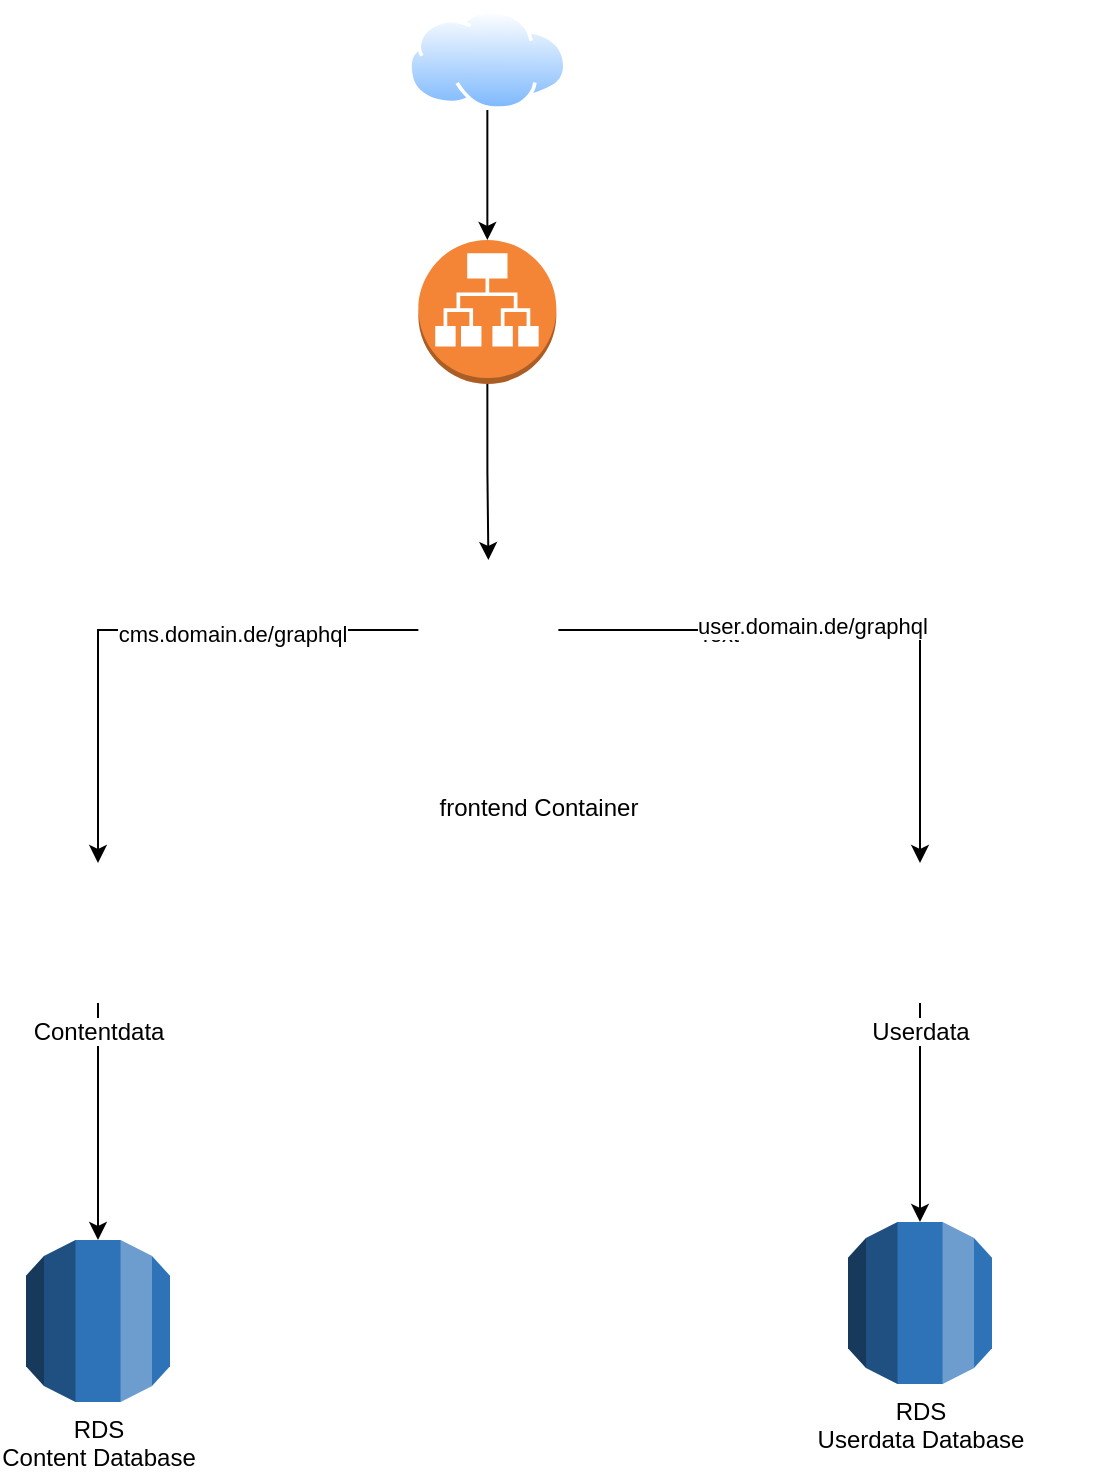 <mxfile version="14.6.13" type="github">
  <diagram id="qbq8Te8321AZCy-N6jcK" name="Page-1">
    <mxGraphModel dx="1422" dy="711" grid="1" gridSize="10" guides="1" tooltips="1" connect="1" arrows="1" fold="1" page="1" pageScale="1" pageWidth="850" pageHeight="1100" math="0" shadow="0">
      <root>
        <mxCell id="0" />
        <mxCell id="1" parent="0" />
        <mxCell id="NCtLaqPGzu9Vtqwdy5KU-5" style="edgeStyle=orthogonalEdgeStyle;rounded=0;orthogonalLoop=1;jettySize=auto;html=1;exitX=0.5;exitY=1;exitDx=0;exitDy=0;" edge="1" parent="1" source="NCtLaqPGzu9Vtqwdy5KU-1" target="NCtLaqPGzu9Vtqwdy5KU-3">
          <mxGeometry relative="1" as="geometry" />
        </mxCell>
        <mxCell id="NCtLaqPGzu9Vtqwdy5KU-1" value="" style="aspect=fixed;perimeter=ellipsePerimeter;html=1;align=center;shadow=0;dashed=0;spacingTop=3;image;image=img/lib/active_directory/internet_cloud.svg;" vertex="1" parent="1">
          <mxGeometry x="370" y="95" width="79.36" height="50" as="geometry" />
        </mxCell>
        <mxCell id="NCtLaqPGzu9Vtqwdy5KU-2" value="" style="shape=image;html=1;verticalAlign=top;verticalLabelPosition=bottom;labelBackgroundColor=#ffffff;imageAspect=0;aspect=fixed;image=https://cdn1.iconfinder.com/data/icons/user-pictures/100/male3-128.png" vertex="1" parent="1">
          <mxGeometry x="300" y="90" width="60" height="60" as="geometry" />
        </mxCell>
        <mxCell id="NCtLaqPGzu9Vtqwdy5KU-7" style="edgeStyle=orthogonalEdgeStyle;rounded=0;orthogonalLoop=1;jettySize=auto;html=1;exitX=0.5;exitY=1;exitDx=0;exitDy=0;exitPerimeter=0;" edge="1" parent="1" source="NCtLaqPGzu9Vtqwdy5KU-3" target="NCtLaqPGzu9Vtqwdy5KU-6">
          <mxGeometry relative="1" as="geometry" />
        </mxCell>
        <mxCell id="NCtLaqPGzu9Vtqwdy5KU-3" value="" style="outlineConnect=0;dashed=0;verticalLabelPosition=bottom;verticalAlign=top;align=center;html=1;shape=mxgraph.aws3.application_load_balancer;fillColor=#F58536;gradientColor=none;" vertex="1" parent="1">
          <mxGeometry x="375.18" y="210" width="69" height="72" as="geometry" />
        </mxCell>
        <mxCell id="NCtLaqPGzu9Vtqwdy5KU-9" value="" style="edgeStyle=orthogonalEdgeStyle;rounded=0;orthogonalLoop=1;jettySize=auto;html=1;" edge="1" parent="1" source="NCtLaqPGzu9Vtqwdy5KU-6" target="NCtLaqPGzu9Vtqwdy5KU-8">
          <mxGeometry relative="1" as="geometry" />
        </mxCell>
        <mxCell id="NCtLaqPGzu9Vtqwdy5KU-17" value="Text" style="edgeLabel;html=1;align=center;verticalAlign=middle;resizable=0;points=[];" vertex="1" connectable="0" parent="NCtLaqPGzu9Vtqwdy5KU-9">
          <mxGeometry x="0.225" y="1" relative="1" as="geometry">
            <mxPoint x="-102" y="1" as="offset" />
          </mxGeometry>
        </mxCell>
        <mxCell id="NCtLaqPGzu9Vtqwdy5KU-20" value="user.domain.de/graphql" style="edgeLabel;html=1;align=center;verticalAlign=middle;resizable=0;points=[];" vertex="1" connectable="0" parent="NCtLaqPGzu9Vtqwdy5KU-9">
          <mxGeometry x="-0.381" y="2" relative="1" as="geometry">
            <mxPoint x="35" as="offset" />
          </mxGeometry>
        </mxCell>
        <mxCell id="NCtLaqPGzu9Vtqwdy5KU-11" value="" style="edgeStyle=orthogonalEdgeStyle;rounded=0;orthogonalLoop=1;jettySize=auto;html=1;" edge="1" parent="1" source="NCtLaqPGzu9Vtqwdy5KU-6" target="NCtLaqPGzu9Vtqwdy5KU-10">
          <mxGeometry relative="1" as="geometry" />
        </mxCell>
        <mxCell id="NCtLaqPGzu9Vtqwdy5KU-16" value="cms.domain.de/graphql" style="edgeLabel;html=1;align=center;verticalAlign=middle;resizable=0;points=[];" vertex="1" connectable="0" parent="NCtLaqPGzu9Vtqwdy5KU-11">
          <mxGeometry x="-0.323" y="2" relative="1" as="geometry">
            <mxPoint as="offset" />
          </mxGeometry>
        </mxCell>
        <mxCell id="NCtLaqPGzu9Vtqwdy5KU-6" value="" style="shape=image;html=1;verticalAlign=top;verticalLabelPosition=bottom;labelBackgroundColor=#ffffff;imageAspect=0;aspect=fixed;image=https://cdn3.iconfinder.com/data/icons/social-media-2169/24/social_media_social_media_logo_docker-128.png" vertex="1" parent="1">
          <mxGeometry x="375.18" y="370" width="70" height="70" as="geometry" />
        </mxCell>
        <mxCell id="NCtLaqPGzu9Vtqwdy5KU-14" style="edgeStyle=orthogonalEdgeStyle;rounded=0;orthogonalLoop=1;jettySize=auto;html=1;exitX=0.5;exitY=1;exitDx=0;exitDy=0;entryX=0.5;entryY=0;entryDx=0;entryDy=0;entryPerimeter=0;" edge="1" parent="1" source="NCtLaqPGzu9Vtqwdy5KU-8" target="NCtLaqPGzu9Vtqwdy5KU-13">
          <mxGeometry relative="1" as="geometry" />
        </mxCell>
        <mxCell id="NCtLaqPGzu9Vtqwdy5KU-8" value="Userdata" style="shape=image;html=1;verticalAlign=top;verticalLabelPosition=bottom;labelBackgroundColor=#ffffff;imageAspect=0;aspect=fixed;image=https://cdn3.iconfinder.com/data/icons/social-media-2169/24/social_media_social_media_logo_docker-128.png" vertex="1" parent="1">
          <mxGeometry x="591" y="521.5" width="70" height="70" as="geometry" />
        </mxCell>
        <mxCell id="NCtLaqPGzu9Vtqwdy5KU-15" style="edgeStyle=orthogonalEdgeStyle;rounded=0;orthogonalLoop=1;jettySize=auto;html=1;exitX=0.5;exitY=1;exitDx=0;exitDy=0;entryX=0.5;entryY=0;entryDx=0;entryDy=0;entryPerimeter=0;" edge="1" parent="1" source="NCtLaqPGzu9Vtqwdy5KU-10" target="NCtLaqPGzu9Vtqwdy5KU-12">
          <mxGeometry relative="1" as="geometry" />
        </mxCell>
        <mxCell id="NCtLaqPGzu9Vtqwdy5KU-10" value="Contentdata" style="shape=image;html=1;verticalAlign=top;verticalLabelPosition=bottom;labelBackgroundColor=#ffffff;imageAspect=0;aspect=fixed;image=https://cdn3.iconfinder.com/data/icons/social-media-2169/24/social_media_social_media_logo_docker-128.png" vertex="1" parent="1">
          <mxGeometry x="180" y="521.5" width="70" height="70" as="geometry" />
        </mxCell>
        <mxCell id="NCtLaqPGzu9Vtqwdy5KU-12" value="RDS&lt;br&gt;Content Database" style="outlineConnect=0;dashed=0;verticalLabelPosition=bottom;verticalAlign=top;align=center;html=1;shape=mxgraph.aws3.rds;fillColor=#2E73B8;gradientColor=none;" vertex="1" parent="1">
          <mxGeometry x="179" y="710" width="72" height="81" as="geometry" />
        </mxCell>
        <mxCell id="NCtLaqPGzu9Vtqwdy5KU-13" value="RDS&lt;br&gt;Userdata Database" style="outlineConnect=0;dashed=0;verticalLabelPosition=bottom;verticalAlign=top;align=center;html=1;shape=mxgraph.aws3.rds;fillColor=#2E73B8;gradientColor=none;" vertex="1" parent="1">
          <mxGeometry x="590" y="701" width="72" height="81" as="geometry" />
        </mxCell>
        <mxCell id="NCtLaqPGzu9Vtqwdy5KU-21" value="" style="shape=image;html=1;verticalAlign=top;verticalLabelPosition=bottom;labelBackgroundColor=#ffffff;imageAspect=0;aspect=fixed;image=https://cdn3.iconfinder.com/data/icons/social-media-2169/24/social_media_social_media_logo_docker-128.png" vertex="1" parent="1">
          <mxGeometry x="651" y="521.5" width="70" height="70" as="geometry" />
        </mxCell>
        <mxCell id="NCtLaqPGzu9Vtqwdy5KU-22" value="" style="shape=image;html=1;verticalAlign=top;verticalLabelPosition=bottom;labelBackgroundColor=#ffffff;imageAspect=0;aspect=fixed;image=https://cdn3.iconfinder.com/data/icons/social-media-2169/24/social_media_social_media_logo_docker-128.png" vertex="1" parent="1">
          <mxGeometry x="521" y="521.5" width="70" height="70" as="geometry" />
        </mxCell>
        <mxCell id="NCtLaqPGzu9Vtqwdy5KU-23" value="" style="shape=image;html=1;verticalAlign=top;verticalLabelPosition=bottom;labelBackgroundColor=#ffffff;imageAspect=0;aspect=fixed;image=https://cdn3.iconfinder.com/data/icons/social-media-2169/24/social_media_social_media_logo_docker-128.png" vertex="1" parent="1">
          <mxGeometry x="250" y="518.5" width="70" height="70" as="geometry" />
        </mxCell>
        <mxCell id="NCtLaqPGzu9Vtqwdy5KU-24" value="" style="shape=image;html=1;verticalAlign=top;verticalLabelPosition=bottom;labelBackgroundColor=#ffffff;imageAspect=0;aspect=fixed;image=https://cdn3.iconfinder.com/data/icons/social-media-2169/24/social_media_social_media_logo_docker-128.png" vertex="1" parent="1">
          <mxGeometry x="390" y="390" width="70" height="70" as="geometry" />
        </mxCell>
        <mxCell id="NCtLaqPGzu9Vtqwdy5KU-25" value="frontend Container" style="shape=image;html=1;verticalAlign=top;verticalLabelPosition=bottom;labelBackgroundColor=#ffffff;imageAspect=0;aspect=fixed;image=https://cdn3.iconfinder.com/data/icons/social-media-2169/24/social_media_social_media_logo_docker-128.png" vertex="1" parent="1">
          <mxGeometry x="400" y="410" width="70" height="70" as="geometry" />
        </mxCell>
      </root>
    </mxGraphModel>
  </diagram>
</mxfile>

